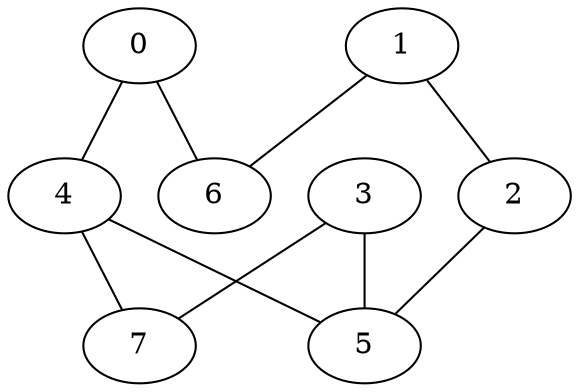 graph "sampletest150-mod3_image4.bmp" {
	0	 [type=corner,
		x=42,
		y=449];
	4	 [type=intersection,
		x=94,
		y=450];
	0 -- 4	 [angle0=".02",
		frequency=1,
		type0=line];
	6	 [type=corner,
		x=42,
		y=40];
	0 -- 6	 [angle0="1.57",
		frequency=1,
		type0=line];
	1	 [type=corner,
		x=461,
		y=55];
	2	 [type=corner,
		x=459,
		y=443];
	1 -- 2	 [angle0="-1.57",
		frequency=1,
		type0=line];
	1 -- 6	 [angle0=".04",
		frequency=1,
		type0=line];
	5	 [type=intersection,
		x=431,
		y=461];
	2 -- 5	 [angle0="-.57",
		frequency=1,
		type0=line];
	3	 [type=corner,
		x=430,
		y=479];
	3 -- 5	 [angle0="-1.52",
		frequency=1,
		type0=line];
	7	 [type=corner,
		x=113,
		y=477];
	3 -- 7	 [angle0=".01",
		frequency=1,
		type0=line];
	4 -- 5	 [angle0=".03",
		frequency=1,
		type0=line];
	4 -- 7	 [angle0=".96",
		frequency=1,
		type0=line];
}
